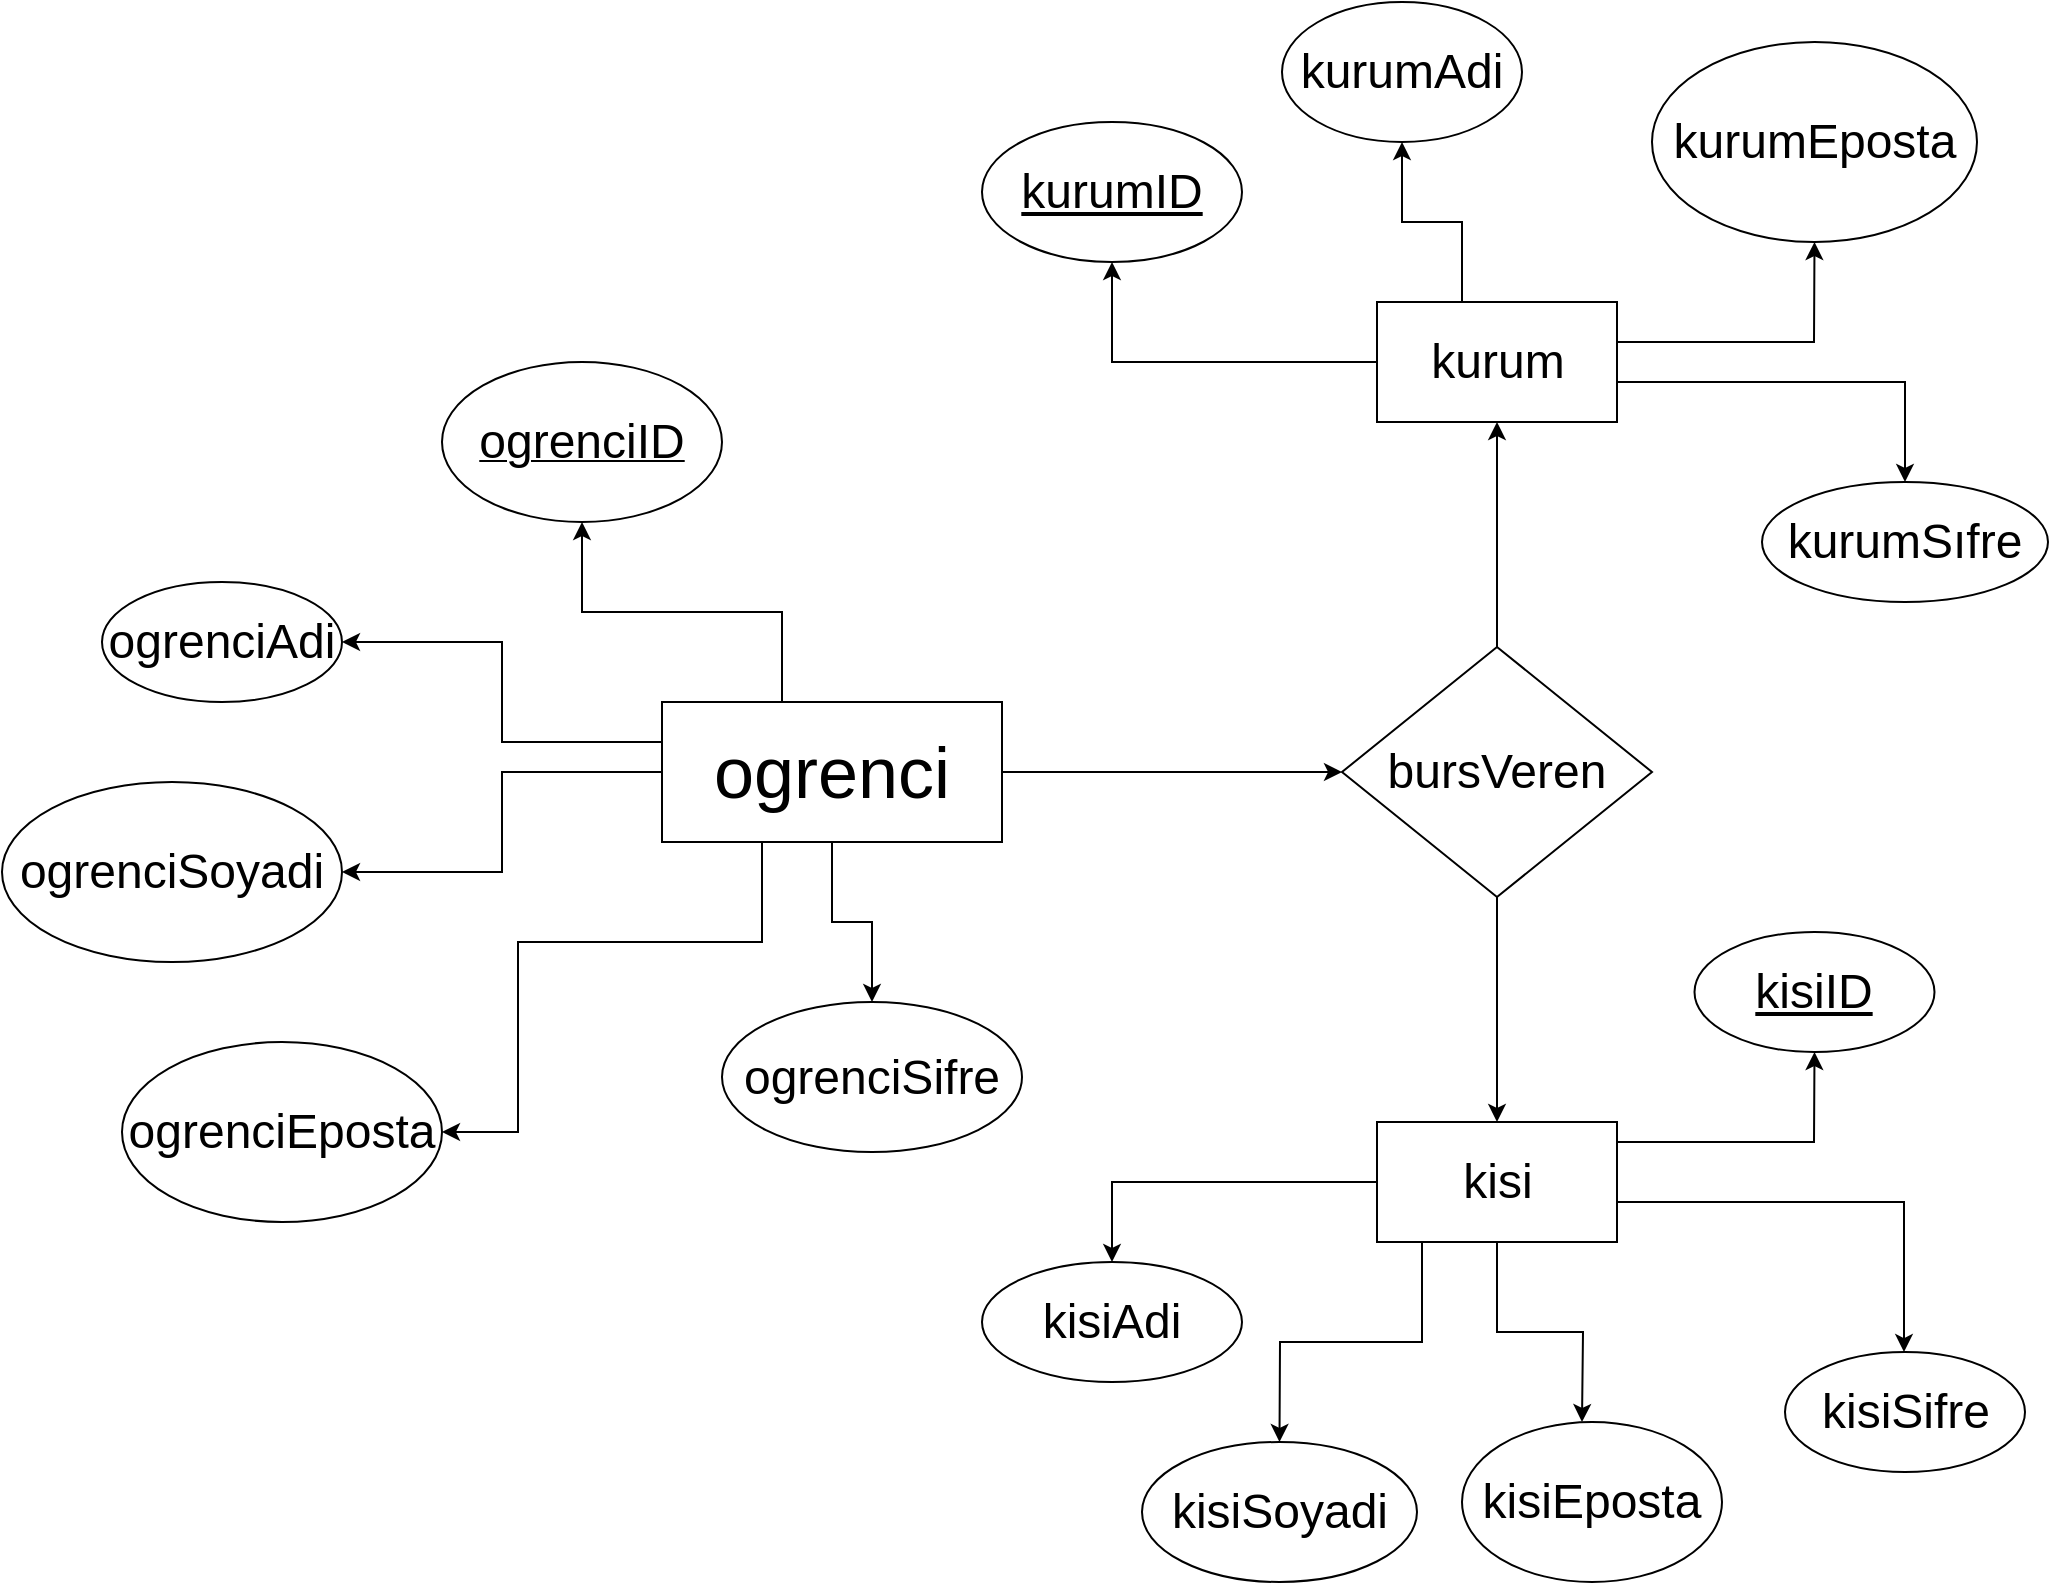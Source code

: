 <mxfile version="14.7.6" type="github">
  <diagram id="ZLQv9A1ALMM_j9aNgAFt" name="Page-1">
    <mxGraphModel dx="2653" dy="1950" grid="1" gridSize="10" guides="1" tooltips="1" connect="1" arrows="1" fold="1" page="1" pageScale="1" pageWidth="827" pageHeight="1169" math="0" shadow="0">
      <root>
        <mxCell id="0" />
        <mxCell id="1" parent="0" />
        <mxCell id="bERzIO6sfF2yys4kln_F-3" value="" style="edgeStyle=orthogonalEdgeStyle;rounded=0;orthogonalLoop=1;jettySize=auto;html=1;" edge="1" parent="1" source="bERzIO6sfF2yys4kln_F-1" target="bERzIO6sfF2yys4kln_F-2">
          <mxGeometry relative="1" as="geometry">
            <Array as="points">
              <mxPoint x="320" y="215" />
              <mxPoint x="220" y="215" />
            </Array>
          </mxGeometry>
        </mxCell>
        <mxCell id="bERzIO6sfF2yys4kln_F-6" value="" style="edgeStyle=orthogonalEdgeStyle;rounded=0;orthogonalLoop=1;jettySize=auto;html=1;" edge="1" parent="1" source="bERzIO6sfF2yys4kln_F-1" target="bERzIO6sfF2yys4kln_F-5">
          <mxGeometry relative="1" as="geometry">
            <Array as="points">
              <mxPoint x="180" y="280" />
              <mxPoint x="180" y="230" />
            </Array>
          </mxGeometry>
        </mxCell>
        <mxCell id="bERzIO6sfF2yys4kln_F-8" value="" style="edgeStyle=orthogonalEdgeStyle;rounded=0;orthogonalLoop=1;jettySize=auto;html=1;" edge="1" parent="1" source="bERzIO6sfF2yys4kln_F-1" target="bERzIO6sfF2yys4kln_F-7">
          <mxGeometry relative="1" as="geometry" />
        </mxCell>
        <mxCell id="bERzIO6sfF2yys4kln_F-10" value="" style="edgeStyle=orthogonalEdgeStyle;rounded=0;orthogonalLoop=1;jettySize=auto;html=1;" edge="1" parent="1" source="bERzIO6sfF2yys4kln_F-1" target="bERzIO6sfF2yys4kln_F-9">
          <mxGeometry relative="1" as="geometry">
            <Array as="points">
              <mxPoint x="310" y="380" />
              <mxPoint x="188" y="380" />
            </Array>
          </mxGeometry>
        </mxCell>
        <mxCell id="bERzIO6sfF2yys4kln_F-12" value="" style="edgeStyle=orthogonalEdgeStyle;rounded=0;orthogonalLoop=1;jettySize=auto;html=1;" edge="1" parent="1" source="bERzIO6sfF2yys4kln_F-1" target="bERzIO6sfF2yys4kln_F-11">
          <mxGeometry relative="1" as="geometry" />
        </mxCell>
        <mxCell id="bERzIO6sfF2yys4kln_F-14" value="" style="edgeStyle=orthogonalEdgeStyle;rounded=0;orthogonalLoop=1;jettySize=auto;html=1;" edge="1" parent="1" source="bERzIO6sfF2yys4kln_F-1" target="bERzIO6sfF2yys4kln_F-13">
          <mxGeometry relative="1" as="geometry" />
        </mxCell>
        <mxCell id="bERzIO6sfF2yys4kln_F-1" value="&lt;font style=&quot;font-size: 36px&quot;&gt;ogrenci&lt;/font&gt;" style="rounded=0;whiteSpace=wrap;html=1;" vertex="1" parent="1">
          <mxGeometry x="260" y="260" width="170" height="70" as="geometry" />
        </mxCell>
        <mxCell id="bERzIO6sfF2yys4kln_F-2" value="&lt;u&gt;&lt;font style=&quot;font-size: 24px&quot;&gt;ogrenciID&lt;/font&gt;&lt;/u&gt;" style="ellipse;whiteSpace=wrap;html=1;rounded=0;" vertex="1" parent="1">
          <mxGeometry x="150" y="90" width="140" height="80" as="geometry" />
        </mxCell>
        <mxCell id="bERzIO6sfF2yys4kln_F-5" value="&lt;font style=&quot;font-size: 24px&quot;&gt;ogrenciAdi&lt;/font&gt;" style="ellipse;whiteSpace=wrap;html=1;rounded=0;" vertex="1" parent="1">
          <mxGeometry x="-20" y="200" width="120" height="60" as="geometry" />
        </mxCell>
        <mxCell id="bERzIO6sfF2yys4kln_F-7" value="&lt;font style=&quot;font-size: 24px&quot;&gt;ogrenciSoyadi&lt;/font&gt;" style="ellipse;whiteSpace=wrap;html=1;rounded=0;" vertex="1" parent="1">
          <mxGeometry x="-70" y="300" width="170" height="90" as="geometry" />
        </mxCell>
        <mxCell id="bERzIO6sfF2yys4kln_F-9" value="&lt;font style=&quot;font-size: 24px&quot;&gt;ogrenciEposta&lt;/font&gt;" style="ellipse;whiteSpace=wrap;html=1;rounded=0;" vertex="1" parent="1">
          <mxGeometry x="-10" y="430" width="160" height="90" as="geometry" />
        </mxCell>
        <mxCell id="bERzIO6sfF2yys4kln_F-11" value="&lt;font style=&quot;font-size: 24px&quot;&gt;ogrenciSifre&lt;/font&gt;" style="ellipse;whiteSpace=wrap;html=1;rounded=0;" vertex="1" parent="1">
          <mxGeometry x="290" y="410" width="150" height="75" as="geometry" />
        </mxCell>
        <mxCell id="bERzIO6sfF2yys4kln_F-16" value="" style="edgeStyle=orthogonalEdgeStyle;rounded=0;orthogonalLoop=1;jettySize=auto;html=1;" edge="1" parent="1" source="bERzIO6sfF2yys4kln_F-13" target="bERzIO6sfF2yys4kln_F-15">
          <mxGeometry relative="1" as="geometry" />
        </mxCell>
        <mxCell id="bERzIO6sfF2yys4kln_F-26" value="" style="edgeStyle=orthogonalEdgeStyle;rounded=0;orthogonalLoop=1;jettySize=auto;html=1;" edge="1" parent="1" source="bERzIO6sfF2yys4kln_F-13" target="bERzIO6sfF2yys4kln_F-25">
          <mxGeometry relative="1" as="geometry" />
        </mxCell>
        <mxCell id="bERzIO6sfF2yys4kln_F-13" value="&lt;font style=&quot;font-size: 24px&quot;&gt;bursVeren&lt;/font&gt;" style="rhombus;whiteSpace=wrap;html=1;rounded=0;" vertex="1" parent="1">
          <mxGeometry x="600" y="232.5" width="155" height="125" as="geometry" />
        </mxCell>
        <mxCell id="bERzIO6sfF2yys4kln_F-18" value="" style="edgeStyle=orthogonalEdgeStyle;rounded=0;orthogonalLoop=1;jettySize=auto;html=1;" edge="1" parent="1" source="bERzIO6sfF2yys4kln_F-15" target="bERzIO6sfF2yys4kln_F-17">
          <mxGeometry relative="1" as="geometry" />
        </mxCell>
        <mxCell id="bERzIO6sfF2yys4kln_F-20" value="" style="edgeStyle=orthogonalEdgeStyle;rounded=0;orthogonalLoop=1;jettySize=auto;html=1;" edge="1" parent="1" source="bERzIO6sfF2yys4kln_F-15" target="bERzIO6sfF2yys4kln_F-19">
          <mxGeometry relative="1" as="geometry">
            <Array as="points">
              <mxPoint x="660" y="20" />
              <mxPoint x="630" y="20" />
            </Array>
          </mxGeometry>
        </mxCell>
        <mxCell id="bERzIO6sfF2yys4kln_F-22" value="" style="edgeStyle=orthogonalEdgeStyle;rounded=0;orthogonalLoop=1;jettySize=auto;html=1;" edge="1" parent="1" source="bERzIO6sfF2yys4kln_F-15" target="bERzIO6sfF2yys4kln_F-21">
          <mxGeometry relative="1" as="geometry">
            <Array as="points">
              <mxPoint x="836" y="80" />
            </Array>
          </mxGeometry>
        </mxCell>
        <mxCell id="bERzIO6sfF2yys4kln_F-24" value="" style="edgeStyle=orthogonalEdgeStyle;rounded=0;orthogonalLoop=1;jettySize=auto;html=1;" edge="1" parent="1" source="bERzIO6sfF2yys4kln_F-15" target="bERzIO6sfF2yys4kln_F-23">
          <mxGeometry relative="1" as="geometry">
            <Array as="points">
              <mxPoint x="770" y="100" />
              <mxPoint x="770" y="100" />
            </Array>
          </mxGeometry>
        </mxCell>
        <mxCell id="bERzIO6sfF2yys4kln_F-15" value="&lt;font style=&quot;font-size: 24px&quot;&gt;kurum&lt;/font&gt;" style="whiteSpace=wrap;html=1;rounded=0;" vertex="1" parent="1">
          <mxGeometry x="617.5" y="60" width="120" height="60" as="geometry" />
        </mxCell>
        <mxCell id="bERzIO6sfF2yys4kln_F-17" value="&lt;font style=&quot;font-size: 24px&quot;&gt;&lt;u&gt;kurumID&lt;/u&gt;&lt;/font&gt;" style="ellipse;whiteSpace=wrap;html=1;rounded=0;" vertex="1" parent="1">
          <mxGeometry x="420" y="-30" width="130" height="70" as="geometry" />
        </mxCell>
        <mxCell id="bERzIO6sfF2yys4kln_F-19" value="&lt;font style=&quot;font-size: 24px&quot;&gt;kurumAdi&lt;/font&gt;" style="ellipse;whiteSpace=wrap;html=1;rounded=0;" vertex="1" parent="1">
          <mxGeometry x="570" y="-90" width="120" height="70" as="geometry" />
        </mxCell>
        <mxCell id="bERzIO6sfF2yys4kln_F-21" value="&lt;font style=&quot;font-size: 24px&quot;&gt;kurumEposta&lt;/font&gt;" style="ellipse;whiteSpace=wrap;html=1;rounded=0;" vertex="1" parent="1">
          <mxGeometry x="755" y="-70" width="162.5" height="100" as="geometry" />
        </mxCell>
        <mxCell id="bERzIO6sfF2yys4kln_F-23" value="&lt;font style=&quot;font-size: 24px&quot;&gt;kurumSıfre&lt;/font&gt;" style="ellipse;whiteSpace=wrap;html=1;rounded=0;" vertex="1" parent="1">
          <mxGeometry x="810" y="150" width="143" height="60" as="geometry" />
        </mxCell>
        <mxCell id="bERzIO6sfF2yys4kln_F-28" value="" style="edgeStyle=orthogonalEdgeStyle;rounded=0;orthogonalLoop=1;jettySize=auto;html=1;" edge="1" parent="1" source="bERzIO6sfF2yys4kln_F-25" target="bERzIO6sfF2yys4kln_F-27">
          <mxGeometry relative="1" as="geometry">
            <Array as="points">
              <mxPoint x="836" y="480" />
            </Array>
          </mxGeometry>
        </mxCell>
        <mxCell id="bERzIO6sfF2yys4kln_F-30" value="" style="edgeStyle=orthogonalEdgeStyle;rounded=0;orthogonalLoop=1;jettySize=auto;html=1;" edge="1" parent="1" source="bERzIO6sfF2yys4kln_F-25" target="bERzIO6sfF2yys4kln_F-29">
          <mxGeometry relative="1" as="geometry" />
        </mxCell>
        <mxCell id="bERzIO6sfF2yys4kln_F-32" value="" style="edgeStyle=orthogonalEdgeStyle;rounded=0;orthogonalLoop=1;jettySize=auto;html=1;" edge="1" parent="1" source="bERzIO6sfF2yys4kln_F-25" target="bERzIO6sfF2yys4kln_F-31">
          <mxGeometry relative="1" as="geometry">
            <Array as="points">
              <mxPoint x="640" y="580" />
              <mxPoint x="569" y="580" />
            </Array>
          </mxGeometry>
        </mxCell>
        <mxCell id="bERzIO6sfF2yys4kln_F-34" value="" style="edgeStyle=orthogonalEdgeStyle;rounded=0;orthogonalLoop=1;jettySize=auto;html=1;" edge="1" parent="1" source="bERzIO6sfF2yys4kln_F-25">
          <mxGeometry relative="1" as="geometry">
            <mxPoint x="720" y="620" as="targetPoint" />
          </mxGeometry>
        </mxCell>
        <mxCell id="bERzIO6sfF2yys4kln_F-38" value="" style="edgeStyle=orthogonalEdgeStyle;rounded=0;orthogonalLoop=1;jettySize=auto;html=1;" edge="1" parent="1" source="bERzIO6sfF2yys4kln_F-25" target="bERzIO6sfF2yys4kln_F-37">
          <mxGeometry relative="1" as="geometry">
            <Array as="points">
              <mxPoint x="881" y="510" />
            </Array>
          </mxGeometry>
        </mxCell>
        <mxCell id="bERzIO6sfF2yys4kln_F-25" value="&lt;font style=&quot;font-size: 24px&quot;&gt;kisi&lt;/font&gt;" style="whiteSpace=wrap;html=1;rounded=0;" vertex="1" parent="1">
          <mxGeometry x="617.5" y="470" width="120" height="60" as="geometry" />
        </mxCell>
        <mxCell id="bERzIO6sfF2yys4kln_F-27" value="&lt;font style=&quot;font-size: 24px&quot;&gt;&lt;u&gt;kisiID&lt;/u&gt;&lt;/font&gt;" style="ellipse;whiteSpace=wrap;html=1;rounded=0;" vertex="1" parent="1">
          <mxGeometry x="776.25" y="375" width="120" height="60" as="geometry" />
        </mxCell>
        <mxCell id="bERzIO6sfF2yys4kln_F-29" value="&lt;font style=&quot;font-size: 24px&quot;&gt;kisiAdi&lt;/font&gt;" style="ellipse;whiteSpace=wrap;html=1;rounded=0;" vertex="1" parent="1">
          <mxGeometry x="420" y="540" width="130" height="60" as="geometry" />
        </mxCell>
        <mxCell id="bERzIO6sfF2yys4kln_F-31" value="&lt;font style=&quot;font-size: 24px&quot;&gt;kisiSoyadi&lt;/font&gt;" style="ellipse;whiteSpace=wrap;html=1;rounded=0;" vertex="1" parent="1">
          <mxGeometry x="500" y="630" width="137.5" height="70" as="geometry" />
        </mxCell>
        <mxCell id="bERzIO6sfF2yys4kln_F-35" value="&lt;font style=&quot;font-size: 24px&quot;&gt;kisiEposta&lt;/font&gt;" style="ellipse;whiteSpace=wrap;html=1;" vertex="1" parent="1">
          <mxGeometry x="660" y="620" width="130" height="80" as="geometry" />
        </mxCell>
        <mxCell id="bERzIO6sfF2yys4kln_F-37" value="&lt;font style=&quot;font-size: 24px&quot;&gt;kisiSifre&lt;/font&gt;" style="ellipse;whiteSpace=wrap;html=1;rounded=0;" vertex="1" parent="1">
          <mxGeometry x="821.5" y="585" width="120" height="60" as="geometry" />
        </mxCell>
      </root>
    </mxGraphModel>
  </diagram>
</mxfile>
